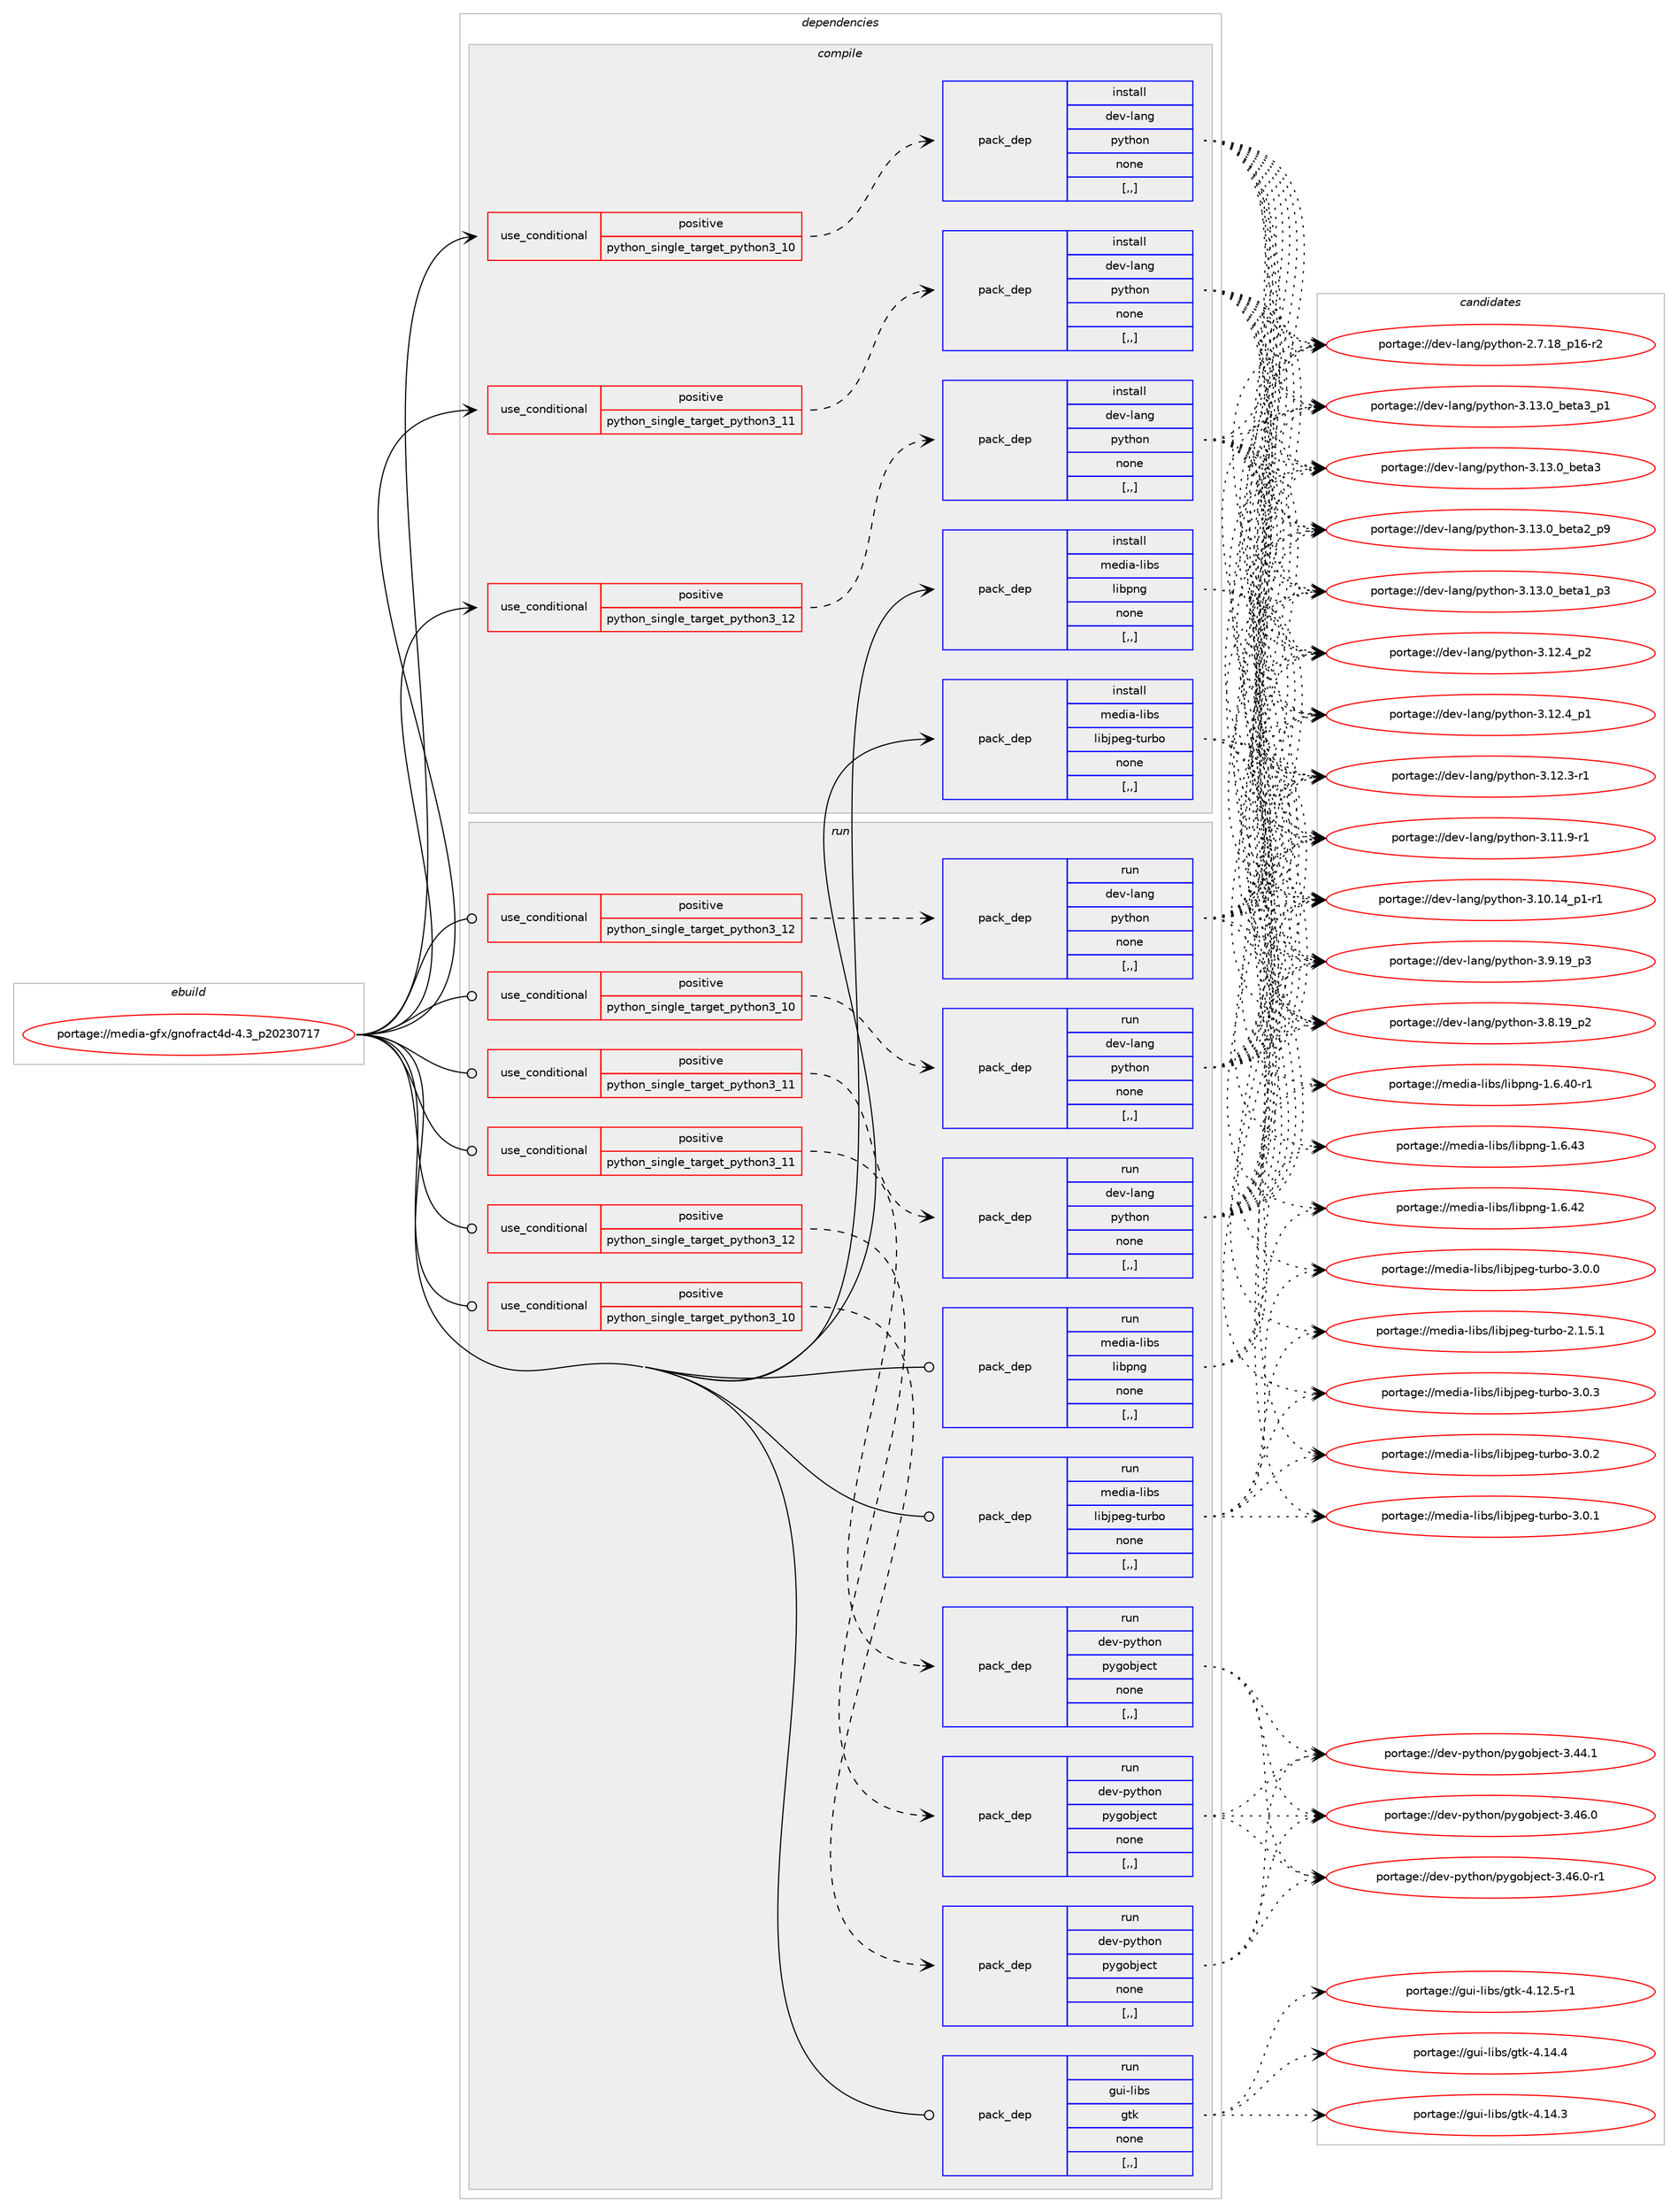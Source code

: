digraph prolog {

# *************
# Graph options
# *************

newrank=true;
concentrate=true;
compound=true;
graph [rankdir=LR,fontname=Helvetica,fontsize=10,ranksep=1.5];#, ranksep=2.5, nodesep=0.2];
edge  [arrowhead=vee];
node  [fontname=Helvetica,fontsize=10];

# **********
# The ebuild
# **********

subgraph cluster_leftcol {
color=gray;
label=<<i>ebuild</i>>;
id [label="portage://media-gfx/gnofract4d-4.3_p20230717", color=red, width=4, href="../media-gfx/gnofract4d-4.3_p20230717.svg"];
}

# ****************
# The dependencies
# ****************

subgraph cluster_midcol {
color=gray;
label=<<i>dependencies</i>>;
subgraph cluster_compile {
fillcolor="#eeeeee";
style=filled;
label=<<i>compile</i>>;
subgraph cond72618 {
dependency288372 [label=<<TABLE BORDER="0" CELLBORDER="1" CELLSPACING="0" CELLPADDING="4"><TR><TD ROWSPAN="3" CELLPADDING="10">use_conditional</TD></TR><TR><TD>positive</TD></TR><TR><TD>python_single_target_python3_10</TD></TR></TABLE>>, shape=none, color=red];
subgraph pack213399 {
dependency288373 [label=<<TABLE BORDER="0" CELLBORDER="1" CELLSPACING="0" CELLPADDING="4" WIDTH="220"><TR><TD ROWSPAN="6" CELLPADDING="30">pack_dep</TD></TR><TR><TD WIDTH="110">install</TD></TR><TR><TD>dev-lang</TD></TR><TR><TD>python</TD></TR><TR><TD>none</TD></TR><TR><TD>[,,]</TD></TR></TABLE>>, shape=none, color=blue];
}
dependency288372:e -> dependency288373:w [weight=20,style="dashed",arrowhead="vee"];
}
id:e -> dependency288372:w [weight=20,style="solid",arrowhead="vee"];
subgraph cond72619 {
dependency288374 [label=<<TABLE BORDER="0" CELLBORDER="1" CELLSPACING="0" CELLPADDING="4"><TR><TD ROWSPAN="3" CELLPADDING="10">use_conditional</TD></TR><TR><TD>positive</TD></TR><TR><TD>python_single_target_python3_11</TD></TR></TABLE>>, shape=none, color=red];
subgraph pack213400 {
dependency288375 [label=<<TABLE BORDER="0" CELLBORDER="1" CELLSPACING="0" CELLPADDING="4" WIDTH="220"><TR><TD ROWSPAN="6" CELLPADDING="30">pack_dep</TD></TR><TR><TD WIDTH="110">install</TD></TR><TR><TD>dev-lang</TD></TR><TR><TD>python</TD></TR><TR><TD>none</TD></TR><TR><TD>[,,]</TD></TR></TABLE>>, shape=none, color=blue];
}
dependency288374:e -> dependency288375:w [weight=20,style="dashed",arrowhead="vee"];
}
id:e -> dependency288374:w [weight=20,style="solid",arrowhead="vee"];
subgraph cond72620 {
dependency288376 [label=<<TABLE BORDER="0" CELLBORDER="1" CELLSPACING="0" CELLPADDING="4"><TR><TD ROWSPAN="3" CELLPADDING="10">use_conditional</TD></TR><TR><TD>positive</TD></TR><TR><TD>python_single_target_python3_12</TD></TR></TABLE>>, shape=none, color=red];
subgraph pack213401 {
dependency288377 [label=<<TABLE BORDER="0" CELLBORDER="1" CELLSPACING="0" CELLPADDING="4" WIDTH="220"><TR><TD ROWSPAN="6" CELLPADDING="30">pack_dep</TD></TR><TR><TD WIDTH="110">install</TD></TR><TR><TD>dev-lang</TD></TR><TR><TD>python</TD></TR><TR><TD>none</TD></TR><TR><TD>[,,]</TD></TR></TABLE>>, shape=none, color=blue];
}
dependency288376:e -> dependency288377:w [weight=20,style="dashed",arrowhead="vee"];
}
id:e -> dependency288376:w [weight=20,style="solid",arrowhead="vee"];
subgraph pack213402 {
dependency288378 [label=<<TABLE BORDER="0" CELLBORDER="1" CELLSPACING="0" CELLPADDING="4" WIDTH="220"><TR><TD ROWSPAN="6" CELLPADDING="30">pack_dep</TD></TR><TR><TD WIDTH="110">install</TD></TR><TR><TD>media-libs</TD></TR><TR><TD>libjpeg-turbo</TD></TR><TR><TD>none</TD></TR><TR><TD>[,,]</TD></TR></TABLE>>, shape=none, color=blue];
}
id:e -> dependency288378:w [weight=20,style="solid",arrowhead="vee"];
subgraph pack213403 {
dependency288379 [label=<<TABLE BORDER="0" CELLBORDER="1" CELLSPACING="0" CELLPADDING="4" WIDTH="220"><TR><TD ROWSPAN="6" CELLPADDING="30">pack_dep</TD></TR><TR><TD WIDTH="110">install</TD></TR><TR><TD>media-libs</TD></TR><TR><TD>libpng</TD></TR><TR><TD>none</TD></TR><TR><TD>[,,]</TD></TR></TABLE>>, shape=none, color=blue];
}
id:e -> dependency288379:w [weight=20,style="solid",arrowhead="vee"];
}
subgraph cluster_compileandrun {
fillcolor="#eeeeee";
style=filled;
label=<<i>compile and run</i>>;
}
subgraph cluster_run {
fillcolor="#eeeeee";
style=filled;
label=<<i>run</i>>;
subgraph cond72621 {
dependency288380 [label=<<TABLE BORDER="0" CELLBORDER="1" CELLSPACING="0" CELLPADDING="4"><TR><TD ROWSPAN="3" CELLPADDING="10">use_conditional</TD></TR><TR><TD>positive</TD></TR><TR><TD>python_single_target_python3_10</TD></TR></TABLE>>, shape=none, color=red];
subgraph pack213404 {
dependency288381 [label=<<TABLE BORDER="0" CELLBORDER="1" CELLSPACING="0" CELLPADDING="4" WIDTH="220"><TR><TD ROWSPAN="6" CELLPADDING="30">pack_dep</TD></TR><TR><TD WIDTH="110">run</TD></TR><TR><TD>dev-lang</TD></TR><TR><TD>python</TD></TR><TR><TD>none</TD></TR><TR><TD>[,,]</TD></TR></TABLE>>, shape=none, color=blue];
}
dependency288380:e -> dependency288381:w [weight=20,style="dashed",arrowhead="vee"];
}
id:e -> dependency288380:w [weight=20,style="solid",arrowhead="odot"];
subgraph cond72622 {
dependency288382 [label=<<TABLE BORDER="0" CELLBORDER="1" CELLSPACING="0" CELLPADDING="4"><TR><TD ROWSPAN="3" CELLPADDING="10">use_conditional</TD></TR><TR><TD>positive</TD></TR><TR><TD>python_single_target_python3_10</TD></TR></TABLE>>, shape=none, color=red];
subgraph pack213405 {
dependency288383 [label=<<TABLE BORDER="0" CELLBORDER="1" CELLSPACING="0" CELLPADDING="4" WIDTH="220"><TR><TD ROWSPAN="6" CELLPADDING="30">pack_dep</TD></TR><TR><TD WIDTH="110">run</TD></TR><TR><TD>dev-python</TD></TR><TR><TD>pygobject</TD></TR><TR><TD>none</TD></TR><TR><TD>[,,]</TD></TR></TABLE>>, shape=none, color=blue];
}
dependency288382:e -> dependency288383:w [weight=20,style="dashed",arrowhead="vee"];
}
id:e -> dependency288382:w [weight=20,style="solid",arrowhead="odot"];
subgraph cond72623 {
dependency288384 [label=<<TABLE BORDER="0" CELLBORDER="1" CELLSPACING="0" CELLPADDING="4"><TR><TD ROWSPAN="3" CELLPADDING="10">use_conditional</TD></TR><TR><TD>positive</TD></TR><TR><TD>python_single_target_python3_11</TD></TR></TABLE>>, shape=none, color=red];
subgraph pack213406 {
dependency288385 [label=<<TABLE BORDER="0" CELLBORDER="1" CELLSPACING="0" CELLPADDING="4" WIDTH="220"><TR><TD ROWSPAN="6" CELLPADDING="30">pack_dep</TD></TR><TR><TD WIDTH="110">run</TD></TR><TR><TD>dev-lang</TD></TR><TR><TD>python</TD></TR><TR><TD>none</TD></TR><TR><TD>[,,]</TD></TR></TABLE>>, shape=none, color=blue];
}
dependency288384:e -> dependency288385:w [weight=20,style="dashed",arrowhead="vee"];
}
id:e -> dependency288384:w [weight=20,style="solid",arrowhead="odot"];
subgraph cond72624 {
dependency288386 [label=<<TABLE BORDER="0" CELLBORDER="1" CELLSPACING="0" CELLPADDING="4"><TR><TD ROWSPAN="3" CELLPADDING="10">use_conditional</TD></TR><TR><TD>positive</TD></TR><TR><TD>python_single_target_python3_11</TD></TR></TABLE>>, shape=none, color=red];
subgraph pack213407 {
dependency288387 [label=<<TABLE BORDER="0" CELLBORDER="1" CELLSPACING="0" CELLPADDING="4" WIDTH="220"><TR><TD ROWSPAN="6" CELLPADDING="30">pack_dep</TD></TR><TR><TD WIDTH="110">run</TD></TR><TR><TD>dev-python</TD></TR><TR><TD>pygobject</TD></TR><TR><TD>none</TD></TR><TR><TD>[,,]</TD></TR></TABLE>>, shape=none, color=blue];
}
dependency288386:e -> dependency288387:w [weight=20,style="dashed",arrowhead="vee"];
}
id:e -> dependency288386:w [weight=20,style="solid",arrowhead="odot"];
subgraph cond72625 {
dependency288388 [label=<<TABLE BORDER="0" CELLBORDER="1" CELLSPACING="0" CELLPADDING="4"><TR><TD ROWSPAN="3" CELLPADDING="10">use_conditional</TD></TR><TR><TD>positive</TD></TR><TR><TD>python_single_target_python3_12</TD></TR></TABLE>>, shape=none, color=red];
subgraph pack213408 {
dependency288389 [label=<<TABLE BORDER="0" CELLBORDER="1" CELLSPACING="0" CELLPADDING="4" WIDTH="220"><TR><TD ROWSPAN="6" CELLPADDING="30">pack_dep</TD></TR><TR><TD WIDTH="110">run</TD></TR><TR><TD>dev-lang</TD></TR><TR><TD>python</TD></TR><TR><TD>none</TD></TR><TR><TD>[,,]</TD></TR></TABLE>>, shape=none, color=blue];
}
dependency288388:e -> dependency288389:w [weight=20,style="dashed",arrowhead="vee"];
}
id:e -> dependency288388:w [weight=20,style="solid",arrowhead="odot"];
subgraph cond72626 {
dependency288390 [label=<<TABLE BORDER="0" CELLBORDER="1" CELLSPACING="0" CELLPADDING="4"><TR><TD ROWSPAN="3" CELLPADDING="10">use_conditional</TD></TR><TR><TD>positive</TD></TR><TR><TD>python_single_target_python3_12</TD></TR></TABLE>>, shape=none, color=red];
subgraph pack213409 {
dependency288391 [label=<<TABLE BORDER="0" CELLBORDER="1" CELLSPACING="0" CELLPADDING="4" WIDTH="220"><TR><TD ROWSPAN="6" CELLPADDING="30">pack_dep</TD></TR><TR><TD WIDTH="110">run</TD></TR><TR><TD>dev-python</TD></TR><TR><TD>pygobject</TD></TR><TR><TD>none</TD></TR><TR><TD>[,,]</TD></TR></TABLE>>, shape=none, color=blue];
}
dependency288390:e -> dependency288391:w [weight=20,style="dashed",arrowhead="vee"];
}
id:e -> dependency288390:w [weight=20,style="solid",arrowhead="odot"];
subgraph pack213410 {
dependency288392 [label=<<TABLE BORDER="0" CELLBORDER="1" CELLSPACING="0" CELLPADDING="4" WIDTH="220"><TR><TD ROWSPAN="6" CELLPADDING="30">pack_dep</TD></TR><TR><TD WIDTH="110">run</TD></TR><TR><TD>gui-libs</TD></TR><TR><TD>gtk</TD></TR><TR><TD>none</TD></TR><TR><TD>[,,]</TD></TR></TABLE>>, shape=none, color=blue];
}
id:e -> dependency288392:w [weight=20,style="solid",arrowhead="odot"];
subgraph pack213411 {
dependency288393 [label=<<TABLE BORDER="0" CELLBORDER="1" CELLSPACING="0" CELLPADDING="4" WIDTH="220"><TR><TD ROWSPAN="6" CELLPADDING="30">pack_dep</TD></TR><TR><TD WIDTH="110">run</TD></TR><TR><TD>media-libs</TD></TR><TR><TD>libjpeg-turbo</TD></TR><TR><TD>none</TD></TR><TR><TD>[,,]</TD></TR></TABLE>>, shape=none, color=blue];
}
id:e -> dependency288393:w [weight=20,style="solid",arrowhead="odot"];
subgraph pack213412 {
dependency288394 [label=<<TABLE BORDER="0" CELLBORDER="1" CELLSPACING="0" CELLPADDING="4" WIDTH="220"><TR><TD ROWSPAN="6" CELLPADDING="30">pack_dep</TD></TR><TR><TD WIDTH="110">run</TD></TR><TR><TD>media-libs</TD></TR><TR><TD>libpng</TD></TR><TR><TD>none</TD></TR><TR><TD>[,,]</TD></TR></TABLE>>, shape=none, color=blue];
}
id:e -> dependency288394:w [weight=20,style="solid",arrowhead="odot"];
}
}

# **************
# The candidates
# **************

subgraph cluster_choices {
rank=same;
color=gray;
label=<<i>candidates</i>>;

subgraph choice213399 {
color=black;
nodesep=1;
choice10010111845108971101034711212111610411111045514649514648959810111697519511249 [label="portage://dev-lang/python-3.13.0_beta3_p1", color=red, width=4,href="../dev-lang/python-3.13.0_beta3_p1.svg"];
choice1001011184510897110103471121211161041111104551464951464895981011169751 [label="portage://dev-lang/python-3.13.0_beta3", color=red, width=4,href="../dev-lang/python-3.13.0_beta3.svg"];
choice10010111845108971101034711212111610411111045514649514648959810111697509511257 [label="portage://dev-lang/python-3.13.0_beta2_p9", color=red, width=4,href="../dev-lang/python-3.13.0_beta2_p9.svg"];
choice10010111845108971101034711212111610411111045514649514648959810111697499511251 [label="portage://dev-lang/python-3.13.0_beta1_p3", color=red, width=4,href="../dev-lang/python-3.13.0_beta1_p3.svg"];
choice100101118451089711010347112121116104111110455146495046529511250 [label="portage://dev-lang/python-3.12.4_p2", color=red, width=4,href="../dev-lang/python-3.12.4_p2.svg"];
choice100101118451089711010347112121116104111110455146495046529511249 [label="portage://dev-lang/python-3.12.4_p1", color=red, width=4,href="../dev-lang/python-3.12.4_p1.svg"];
choice100101118451089711010347112121116104111110455146495046514511449 [label="portage://dev-lang/python-3.12.3-r1", color=red, width=4,href="../dev-lang/python-3.12.3-r1.svg"];
choice100101118451089711010347112121116104111110455146494946574511449 [label="portage://dev-lang/python-3.11.9-r1", color=red, width=4,href="../dev-lang/python-3.11.9-r1.svg"];
choice100101118451089711010347112121116104111110455146494846495295112494511449 [label="portage://dev-lang/python-3.10.14_p1-r1", color=red, width=4,href="../dev-lang/python-3.10.14_p1-r1.svg"];
choice100101118451089711010347112121116104111110455146574649579511251 [label="portage://dev-lang/python-3.9.19_p3", color=red, width=4,href="../dev-lang/python-3.9.19_p3.svg"];
choice100101118451089711010347112121116104111110455146564649579511250 [label="portage://dev-lang/python-3.8.19_p2", color=red, width=4,href="../dev-lang/python-3.8.19_p2.svg"];
choice100101118451089711010347112121116104111110455046554649569511249544511450 [label="portage://dev-lang/python-2.7.18_p16-r2", color=red, width=4,href="../dev-lang/python-2.7.18_p16-r2.svg"];
dependency288373:e -> choice10010111845108971101034711212111610411111045514649514648959810111697519511249:w [style=dotted,weight="100"];
dependency288373:e -> choice1001011184510897110103471121211161041111104551464951464895981011169751:w [style=dotted,weight="100"];
dependency288373:e -> choice10010111845108971101034711212111610411111045514649514648959810111697509511257:w [style=dotted,weight="100"];
dependency288373:e -> choice10010111845108971101034711212111610411111045514649514648959810111697499511251:w [style=dotted,weight="100"];
dependency288373:e -> choice100101118451089711010347112121116104111110455146495046529511250:w [style=dotted,weight="100"];
dependency288373:e -> choice100101118451089711010347112121116104111110455146495046529511249:w [style=dotted,weight="100"];
dependency288373:e -> choice100101118451089711010347112121116104111110455146495046514511449:w [style=dotted,weight="100"];
dependency288373:e -> choice100101118451089711010347112121116104111110455146494946574511449:w [style=dotted,weight="100"];
dependency288373:e -> choice100101118451089711010347112121116104111110455146494846495295112494511449:w [style=dotted,weight="100"];
dependency288373:e -> choice100101118451089711010347112121116104111110455146574649579511251:w [style=dotted,weight="100"];
dependency288373:e -> choice100101118451089711010347112121116104111110455146564649579511250:w [style=dotted,weight="100"];
dependency288373:e -> choice100101118451089711010347112121116104111110455046554649569511249544511450:w [style=dotted,weight="100"];
}
subgraph choice213400 {
color=black;
nodesep=1;
choice10010111845108971101034711212111610411111045514649514648959810111697519511249 [label="portage://dev-lang/python-3.13.0_beta3_p1", color=red, width=4,href="../dev-lang/python-3.13.0_beta3_p1.svg"];
choice1001011184510897110103471121211161041111104551464951464895981011169751 [label="portage://dev-lang/python-3.13.0_beta3", color=red, width=4,href="../dev-lang/python-3.13.0_beta3.svg"];
choice10010111845108971101034711212111610411111045514649514648959810111697509511257 [label="portage://dev-lang/python-3.13.0_beta2_p9", color=red, width=4,href="../dev-lang/python-3.13.0_beta2_p9.svg"];
choice10010111845108971101034711212111610411111045514649514648959810111697499511251 [label="portage://dev-lang/python-3.13.0_beta1_p3", color=red, width=4,href="../dev-lang/python-3.13.0_beta1_p3.svg"];
choice100101118451089711010347112121116104111110455146495046529511250 [label="portage://dev-lang/python-3.12.4_p2", color=red, width=4,href="../dev-lang/python-3.12.4_p2.svg"];
choice100101118451089711010347112121116104111110455146495046529511249 [label="portage://dev-lang/python-3.12.4_p1", color=red, width=4,href="../dev-lang/python-3.12.4_p1.svg"];
choice100101118451089711010347112121116104111110455146495046514511449 [label="portage://dev-lang/python-3.12.3-r1", color=red, width=4,href="../dev-lang/python-3.12.3-r1.svg"];
choice100101118451089711010347112121116104111110455146494946574511449 [label="portage://dev-lang/python-3.11.9-r1", color=red, width=4,href="../dev-lang/python-3.11.9-r1.svg"];
choice100101118451089711010347112121116104111110455146494846495295112494511449 [label="portage://dev-lang/python-3.10.14_p1-r1", color=red, width=4,href="../dev-lang/python-3.10.14_p1-r1.svg"];
choice100101118451089711010347112121116104111110455146574649579511251 [label="portage://dev-lang/python-3.9.19_p3", color=red, width=4,href="../dev-lang/python-3.9.19_p3.svg"];
choice100101118451089711010347112121116104111110455146564649579511250 [label="portage://dev-lang/python-3.8.19_p2", color=red, width=4,href="../dev-lang/python-3.8.19_p2.svg"];
choice100101118451089711010347112121116104111110455046554649569511249544511450 [label="portage://dev-lang/python-2.7.18_p16-r2", color=red, width=4,href="../dev-lang/python-2.7.18_p16-r2.svg"];
dependency288375:e -> choice10010111845108971101034711212111610411111045514649514648959810111697519511249:w [style=dotted,weight="100"];
dependency288375:e -> choice1001011184510897110103471121211161041111104551464951464895981011169751:w [style=dotted,weight="100"];
dependency288375:e -> choice10010111845108971101034711212111610411111045514649514648959810111697509511257:w [style=dotted,weight="100"];
dependency288375:e -> choice10010111845108971101034711212111610411111045514649514648959810111697499511251:w [style=dotted,weight="100"];
dependency288375:e -> choice100101118451089711010347112121116104111110455146495046529511250:w [style=dotted,weight="100"];
dependency288375:e -> choice100101118451089711010347112121116104111110455146495046529511249:w [style=dotted,weight="100"];
dependency288375:e -> choice100101118451089711010347112121116104111110455146495046514511449:w [style=dotted,weight="100"];
dependency288375:e -> choice100101118451089711010347112121116104111110455146494946574511449:w [style=dotted,weight="100"];
dependency288375:e -> choice100101118451089711010347112121116104111110455146494846495295112494511449:w [style=dotted,weight="100"];
dependency288375:e -> choice100101118451089711010347112121116104111110455146574649579511251:w [style=dotted,weight="100"];
dependency288375:e -> choice100101118451089711010347112121116104111110455146564649579511250:w [style=dotted,weight="100"];
dependency288375:e -> choice100101118451089711010347112121116104111110455046554649569511249544511450:w [style=dotted,weight="100"];
}
subgraph choice213401 {
color=black;
nodesep=1;
choice10010111845108971101034711212111610411111045514649514648959810111697519511249 [label="portage://dev-lang/python-3.13.0_beta3_p1", color=red, width=4,href="../dev-lang/python-3.13.0_beta3_p1.svg"];
choice1001011184510897110103471121211161041111104551464951464895981011169751 [label="portage://dev-lang/python-3.13.0_beta3", color=red, width=4,href="../dev-lang/python-3.13.0_beta3.svg"];
choice10010111845108971101034711212111610411111045514649514648959810111697509511257 [label="portage://dev-lang/python-3.13.0_beta2_p9", color=red, width=4,href="../dev-lang/python-3.13.0_beta2_p9.svg"];
choice10010111845108971101034711212111610411111045514649514648959810111697499511251 [label="portage://dev-lang/python-3.13.0_beta1_p3", color=red, width=4,href="../dev-lang/python-3.13.0_beta1_p3.svg"];
choice100101118451089711010347112121116104111110455146495046529511250 [label="portage://dev-lang/python-3.12.4_p2", color=red, width=4,href="../dev-lang/python-3.12.4_p2.svg"];
choice100101118451089711010347112121116104111110455146495046529511249 [label="portage://dev-lang/python-3.12.4_p1", color=red, width=4,href="../dev-lang/python-3.12.4_p1.svg"];
choice100101118451089711010347112121116104111110455146495046514511449 [label="portage://dev-lang/python-3.12.3-r1", color=red, width=4,href="../dev-lang/python-3.12.3-r1.svg"];
choice100101118451089711010347112121116104111110455146494946574511449 [label="portage://dev-lang/python-3.11.9-r1", color=red, width=4,href="../dev-lang/python-3.11.9-r1.svg"];
choice100101118451089711010347112121116104111110455146494846495295112494511449 [label="portage://dev-lang/python-3.10.14_p1-r1", color=red, width=4,href="../dev-lang/python-3.10.14_p1-r1.svg"];
choice100101118451089711010347112121116104111110455146574649579511251 [label="portage://dev-lang/python-3.9.19_p3", color=red, width=4,href="../dev-lang/python-3.9.19_p3.svg"];
choice100101118451089711010347112121116104111110455146564649579511250 [label="portage://dev-lang/python-3.8.19_p2", color=red, width=4,href="../dev-lang/python-3.8.19_p2.svg"];
choice100101118451089711010347112121116104111110455046554649569511249544511450 [label="portage://dev-lang/python-2.7.18_p16-r2", color=red, width=4,href="../dev-lang/python-2.7.18_p16-r2.svg"];
dependency288377:e -> choice10010111845108971101034711212111610411111045514649514648959810111697519511249:w [style=dotted,weight="100"];
dependency288377:e -> choice1001011184510897110103471121211161041111104551464951464895981011169751:w [style=dotted,weight="100"];
dependency288377:e -> choice10010111845108971101034711212111610411111045514649514648959810111697509511257:w [style=dotted,weight="100"];
dependency288377:e -> choice10010111845108971101034711212111610411111045514649514648959810111697499511251:w [style=dotted,weight="100"];
dependency288377:e -> choice100101118451089711010347112121116104111110455146495046529511250:w [style=dotted,weight="100"];
dependency288377:e -> choice100101118451089711010347112121116104111110455146495046529511249:w [style=dotted,weight="100"];
dependency288377:e -> choice100101118451089711010347112121116104111110455146495046514511449:w [style=dotted,weight="100"];
dependency288377:e -> choice100101118451089711010347112121116104111110455146494946574511449:w [style=dotted,weight="100"];
dependency288377:e -> choice100101118451089711010347112121116104111110455146494846495295112494511449:w [style=dotted,weight="100"];
dependency288377:e -> choice100101118451089711010347112121116104111110455146574649579511251:w [style=dotted,weight="100"];
dependency288377:e -> choice100101118451089711010347112121116104111110455146564649579511250:w [style=dotted,weight="100"];
dependency288377:e -> choice100101118451089711010347112121116104111110455046554649569511249544511450:w [style=dotted,weight="100"];
}
subgraph choice213402 {
color=black;
nodesep=1;
choice10910110010597451081059811547108105981061121011034511611711498111455146484651 [label="portage://media-libs/libjpeg-turbo-3.0.3", color=red, width=4,href="../media-libs/libjpeg-turbo-3.0.3.svg"];
choice10910110010597451081059811547108105981061121011034511611711498111455146484650 [label="portage://media-libs/libjpeg-turbo-3.0.2", color=red, width=4,href="../media-libs/libjpeg-turbo-3.0.2.svg"];
choice10910110010597451081059811547108105981061121011034511611711498111455146484649 [label="portage://media-libs/libjpeg-turbo-3.0.1", color=red, width=4,href="../media-libs/libjpeg-turbo-3.0.1.svg"];
choice10910110010597451081059811547108105981061121011034511611711498111455146484648 [label="portage://media-libs/libjpeg-turbo-3.0.0", color=red, width=4,href="../media-libs/libjpeg-turbo-3.0.0.svg"];
choice109101100105974510810598115471081059810611210110345116117114981114550464946534649 [label="portage://media-libs/libjpeg-turbo-2.1.5.1", color=red, width=4,href="../media-libs/libjpeg-turbo-2.1.5.1.svg"];
dependency288378:e -> choice10910110010597451081059811547108105981061121011034511611711498111455146484651:w [style=dotted,weight="100"];
dependency288378:e -> choice10910110010597451081059811547108105981061121011034511611711498111455146484650:w [style=dotted,weight="100"];
dependency288378:e -> choice10910110010597451081059811547108105981061121011034511611711498111455146484649:w [style=dotted,weight="100"];
dependency288378:e -> choice10910110010597451081059811547108105981061121011034511611711498111455146484648:w [style=dotted,weight="100"];
dependency288378:e -> choice109101100105974510810598115471081059810611210110345116117114981114550464946534649:w [style=dotted,weight="100"];
}
subgraph choice213403 {
color=black;
nodesep=1;
choice109101100105974510810598115471081059811211010345494654465251 [label="portage://media-libs/libpng-1.6.43", color=red, width=4,href="../media-libs/libpng-1.6.43.svg"];
choice109101100105974510810598115471081059811211010345494654465250 [label="portage://media-libs/libpng-1.6.42", color=red, width=4,href="../media-libs/libpng-1.6.42.svg"];
choice1091011001059745108105981154710810598112110103454946544652484511449 [label="portage://media-libs/libpng-1.6.40-r1", color=red, width=4,href="../media-libs/libpng-1.6.40-r1.svg"];
dependency288379:e -> choice109101100105974510810598115471081059811211010345494654465251:w [style=dotted,weight="100"];
dependency288379:e -> choice109101100105974510810598115471081059811211010345494654465250:w [style=dotted,weight="100"];
dependency288379:e -> choice1091011001059745108105981154710810598112110103454946544652484511449:w [style=dotted,weight="100"];
}
subgraph choice213404 {
color=black;
nodesep=1;
choice10010111845108971101034711212111610411111045514649514648959810111697519511249 [label="portage://dev-lang/python-3.13.0_beta3_p1", color=red, width=4,href="../dev-lang/python-3.13.0_beta3_p1.svg"];
choice1001011184510897110103471121211161041111104551464951464895981011169751 [label="portage://dev-lang/python-3.13.0_beta3", color=red, width=4,href="../dev-lang/python-3.13.0_beta3.svg"];
choice10010111845108971101034711212111610411111045514649514648959810111697509511257 [label="portage://dev-lang/python-3.13.0_beta2_p9", color=red, width=4,href="../dev-lang/python-3.13.0_beta2_p9.svg"];
choice10010111845108971101034711212111610411111045514649514648959810111697499511251 [label="portage://dev-lang/python-3.13.0_beta1_p3", color=red, width=4,href="../dev-lang/python-3.13.0_beta1_p3.svg"];
choice100101118451089711010347112121116104111110455146495046529511250 [label="portage://dev-lang/python-3.12.4_p2", color=red, width=4,href="../dev-lang/python-3.12.4_p2.svg"];
choice100101118451089711010347112121116104111110455146495046529511249 [label="portage://dev-lang/python-3.12.4_p1", color=red, width=4,href="../dev-lang/python-3.12.4_p1.svg"];
choice100101118451089711010347112121116104111110455146495046514511449 [label="portage://dev-lang/python-3.12.3-r1", color=red, width=4,href="../dev-lang/python-3.12.3-r1.svg"];
choice100101118451089711010347112121116104111110455146494946574511449 [label="portage://dev-lang/python-3.11.9-r1", color=red, width=4,href="../dev-lang/python-3.11.9-r1.svg"];
choice100101118451089711010347112121116104111110455146494846495295112494511449 [label="portage://dev-lang/python-3.10.14_p1-r1", color=red, width=4,href="../dev-lang/python-3.10.14_p1-r1.svg"];
choice100101118451089711010347112121116104111110455146574649579511251 [label="portage://dev-lang/python-3.9.19_p3", color=red, width=4,href="../dev-lang/python-3.9.19_p3.svg"];
choice100101118451089711010347112121116104111110455146564649579511250 [label="portage://dev-lang/python-3.8.19_p2", color=red, width=4,href="../dev-lang/python-3.8.19_p2.svg"];
choice100101118451089711010347112121116104111110455046554649569511249544511450 [label="portage://dev-lang/python-2.7.18_p16-r2", color=red, width=4,href="../dev-lang/python-2.7.18_p16-r2.svg"];
dependency288381:e -> choice10010111845108971101034711212111610411111045514649514648959810111697519511249:w [style=dotted,weight="100"];
dependency288381:e -> choice1001011184510897110103471121211161041111104551464951464895981011169751:w [style=dotted,weight="100"];
dependency288381:e -> choice10010111845108971101034711212111610411111045514649514648959810111697509511257:w [style=dotted,weight="100"];
dependency288381:e -> choice10010111845108971101034711212111610411111045514649514648959810111697499511251:w [style=dotted,weight="100"];
dependency288381:e -> choice100101118451089711010347112121116104111110455146495046529511250:w [style=dotted,weight="100"];
dependency288381:e -> choice100101118451089711010347112121116104111110455146495046529511249:w [style=dotted,weight="100"];
dependency288381:e -> choice100101118451089711010347112121116104111110455146495046514511449:w [style=dotted,weight="100"];
dependency288381:e -> choice100101118451089711010347112121116104111110455146494946574511449:w [style=dotted,weight="100"];
dependency288381:e -> choice100101118451089711010347112121116104111110455146494846495295112494511449:w [style=dotted,weight="100"];
dependency288381:e -> choice100101118451089711010347112121116104111110455146574649579511251:w [style=dotted,weight="100"];
dependency288381:e -> choice100101118451089711010347112121116104111110455146564649579511250:w [style=dotted,weight="100"];
dependency288381:e -> choice100101118451089711010347112121116104111110455046554649569511249544511450:w [style=dotted,weight="100"];
}
subgraph choice213405 {
color=black;
nodesep=1;
choice10010111845112121116104111110471121211031119810610199116455146525446484511449 [label="portage://dev-python/pygobject-3.46.0-r1", color=red, width=4,href="../dev-python/pygobject-3.46.0-r1.svg"];
choice1001011184511212111610411111047112121103111981061019911645514652544648 [label="portage://dev-python/pygobject-3.46.0", color=red, width=4,href="../dev-python/pygobject-3.46.0.svg"];
choice1001011184511212111610411111047112121103111981061019911645514652524649 [label="portage://dev-python/pygobject-3.44.1", color=red, width=4,href="../dev-python/pygobject-3.44.1.svg"];
dependency288383:e -> choice10010111845112121116104111110471121211031119810610199116455146525446484511449:w [style=dotted,weight="100"];
dependency288383:e -> choice1001011184511212111610411111047112121103111981061019911645514652544648:w [style=dotted,weight="100"];
dependency288383:e -> choice1001011184511212111610411111047112121103111981061019911645514652524649:w [style=dotted,weight="100"];
}
subgraph choice213406 {
color=black;
nodesep=1;
choice10010111845108971101034711212111610411111045514649514648959810111697519511249 [label="portage://dev-lang/python-3.13.0_beta3_p1", color=red, width=4,href="../dev-lang/python-3.13.0_beta3_p1.svg"];
choice1001011184510897110103471121211161041111104551464951464895981011169751 [label="portage://dev-lang/python-3.13.0_beta3", color=red, width=4,href="../dev-lang/python-3.13.0_beta3.svg"];
choice10010111845108971101034711212111610411111045514649514648959810111697509511257 [label="portage://dev-lang/python-3.13.0_beta2_p9", color=red, width=4,href="../dev-lang/python-3.13.0_beta2_p9.svg"];
choice10010111845108971101034711212111610411111045514649514648959810111697499511251 [label="portage://dev-lang/python-3.13.0_beta1_p3", color=red, width=4,href="../dev-lang/python-3.13.0_beta1_p3.svg"];
choice100101118451089711010347112121116104111110455146495046529511250 [label="portage://dev-lang/python-3.12.4_p2", color=red, width=4,href="../dev-lang/python-3.12.4_p2.svg"];
choice100101118451089711010347112121116104111110455146495046529511249 [label="portage://dev-lang/python-3.12.4_p1", color=red, width=4,href="../dev-lang/python-3.12.4_p1.svg"];
choice100101118451089711010347112121116104111110455146495046514511449 [label="portage://dev-lang/python-3.12.3-r1", color=red, width=4,href="../dev-lang/python-3.12.3-r1.svg"];
choice100101118451089711010347112121116104111110455146494946574511449 [label="portage://dev-lang/python-3.11.9-r1", color=red, width=4,href="../dev-lang/python-3.11.9-r1.svg"];
choice100101118451089711010347112121116104111110455146494846495295112494511449 [label="portage://dev-lang/python-3.10.14_p1-r1", color=red, width=4,href="../dev-lang/python-3.10.14_p1-r1.svg"];
choice100101118451089711010347112121116104111110455146574649579511251 [label="portage://dev-lang/python-3.9.19_p3", color=red, width=4,href="../dev-lang/python-3.9.19_p3.svg"];
choice100101118451089711010347112121116104111110455146564649579511250 [label="portage://dev-lang/python-3.8.19_p2", color=red, width=4,href="../dev-lang/python-3.8.19_p2.svg"];
choice100101118451089711010347112121116104111110455046554649569511249544511450 [label="portage://dev-lang/python-2.7.18_p16-r2", color=red, width=4,href="../dev-lang/python-2.7.18_p16-r2.svg"];
dependency288385:e -> choice10010111845108971101034711212111610411111045514649514648959810111697519511249:w [style=dotted,weight="100"];
dependency288385:e -> choice1001011184510897110103471121211161041111104551464951464895981011169751:w [style=dotted,weight="100"];
dependency288385:e -> choice10010111845108971101034711212111610411111045514649514648959810111697509511257:w [style=dotted,weight="100"];
dependency288385:e -> choice10010111845108971101034711212111610411111045514649514648959810111697499511251:w [style=dotted,weight="100"];
dependency288385:e -> choice100101118451089711010347112121116104111110455146495046529511250:w [style=dotted,weight="100"];
dependency288385:e -> choice100101118451089711010347112121116104111110455146495046529511249:w [style=dotted,weight="100"];
dependency288385:e -> choice100101118451089711010347112121116104111110455146495046514511449:w [style=dotted,weight="100"];
dependency288385:e -> choice100101118451089711010347112121116104111110455146494946574511449:w [style=dotted,weight="100"];
dependency288385:e -> choice100101118451089711010347112121116104111110455146494846495295112494511449:w [style=dotted,weight="100"];
dependency288385:e -> choice100101118451089711010347112121116104111110455146574649579511251:w [style=dotted,weight="100"];
dependency288385:e -> choice100101118451089711010347112121116104111110455146564649579511250:w [style=dotted,weight="100"];
dependency288385:e -> choice100101118451089711010347112121116104111110455046554649569511249544511450:w [style=dotted,weight="100"];
}
subgraph choice213407 {
color=black;
nodesep=1;
choice10010111845112121116104111110471121211031119810610199116455146525446484511449 [label="portage://dev-python/pygobject-3.46.0-r1", color=red, width=4,href="../dev-python/pygobject-3.46.0-r1.svg"];
choice1001011184511212111610411111047112121103111981061019911645514652544648 [label="portage://dev-python/pygobject-3.46.0", color=red, width=4,href="../dev-python/pygobject-3.46.0.svg"];
choice1001011184511212111610411111047112121103111981061019911645514652524649 [label="portage://dev-python/pygobject-3.44.1", color=red, width=4,href="../dev-python/pygobject-3.44.1.svg"];
dependency288387:e -> choice10010111845112121116104111110471121211031119810610199116455146525446484511449:w [style=dotted,weight="100"];
dependency288387:e -> choice1001011184511212111610411111047112121103111981061019911645514652544648:w [style=dotted,weight="100"];
dependency288387:e -> choice1001011184511212111610411111047112121103111981061019911645514652524649:w [style=dotted,weight="100"];
}
subgraph choice213408 {
color=black;
nodesep=1;
choice10010111845108971101034711212111610411111045514649514648959810111697519511249 [label="portage://dev-lang/python-3.13.0_beta3_p1", color=red, width=4,href="../dev-lang/python-3.13.0_beta3_p1.svg"];
choice1001011184510897110103471121211161041111104551464951464895981011169751 [label="portage://dev-lang/python-3.13.0_beta3", color=red, width=4,href="../dev-lang/python-3.13.0_beta3.svg"];
choice10010111845108971101034711212111610411111045514649514648959810111697509511257 [label="portage://dev-lang/python-3.13.0_beta2_p9", color=red, width=4,href="../dev-lang/python-3.13.0_beta2_p9.svg"];
choice10010111845108971101034711212111610411111045514649514648959810111697499511251 [label="portage://dev-lang/python-3.13.0_beta1_p3", color=red, width=4,href="../dev-lang/python-3.13.0_beta1_p3.svg"];
choice100101118451089711010347112121116104111110455146495046529511250 [label="portage://dev-lang/python-3.12.4_p2", color=red, width=4,href="../dev-lang/python-3.12.4_p2.svg"];
choice100101118451089711010347112121116104111110455146495046529511249 [label="portage://dev-lang/python-3.12.4_p1", color=red, width=4,href="../dev-lang/python-3.12.4_p1.svg"];
choice100101118451089711010347112121116104111110455146495046514511449 [label="portage://dev-lang/python-3.12.3-r1", color=red, width=4,href="../dev-lang/python-3.12.3-r1.svg"];
choice100101118451089711010347112121116104111110455146494946574511449 [label="portage://dev-lang/python-3.11.9-r1", color=red, width=4,href="../dev-lang/python-3.11.9-r1.svg"];
choice100101118451089711010347112121116104111110455146494846495295112494511449 [label="portage://dev-lang/python-3.10.14_p1-r1", color=red, width=4,href="../dev-lang/python-3.10.14_p1-r1.svg"];
choice100101118451089711010347112121116104111110455146574649579511251 [label="portage://dev-lang/python-3.9.19_p3", color=red, width=4,href="../dev-lang/python-3.9.19_p3.svg"];
choice100101118451089711010347112121116104111110455146564649579511250 [label="portage://dev-lang/python-3.8.19_p2", color=red, width=4,href="../dev-lang/python-3.8.19_p2.svg"];
choice100101118451089711010347112121116104111110455046554649569511249544511450 [label="portage://dev-lang/python-2.7.18_p16-r2", color=red, width=4,href="../dev-lang/python-2.7.18_p16-r2.svg"];
dependency288389:e -> choice10010111845108971101034711212111610411111045514649514648959810111697519511249:w [style=dotted,weight="100"];
dependency288389:e -> choice1001011184510897110103471121211161041111104551464951464895981011169751:w [style=dotted,weight="100"];
dependency288389:e -> choice10010111845108971101034711212111610411111045514649514648959810111697509511257:w [style=dotted,weight="100"];
dependency288389:e -> choice10010111845108971101034711212111610411111045514649514648959810111697499511251:w [style=dotted,weight="100"];
dependency288389:e -> choice100101118451089711010347112121116104111110455146495046529511250:w [style=dotted,weight="100"];
dependency288389:e -> choice100101118451089711010347112121116104111110455146495046529511249:w [style=dotted,weight="100"];
dependency288389:e -> choice100101118451089711010347112121116104111110455146495046514511449:w [style=dotted,weight="100"];
dependency288389:e -> choice100101118451089711010347112121116104111110455146494946574511449:w [style=dotted,weight="100"];
dependency288389:e -> choice100101118451089711010347112121116104111110455146494846495295112494511449:w [style=dotted,weight="100"];
dependency288389:e -> choice100101118451089711010347112121116104111110455146574649579511251:w [style=dotted,weight="100"];
dependency288389:e -> choice100101118451089711010347112121116104111110455146564649579511250:w [style=dotted,weight="100"];
dependency288389:e -> choice100101118451089711010347112121116104111110455046554649569511249544511450:w [style=dotted,weight="100"];
}
subgraph choice213409 {
color=black;
nodesep=1;
choice10010111845112121116104111110471121211031119810610199116455146525446484511449 [label="portage://dev-python/pygobject-3.46.0-r1", color=red, width=4,href="../dev-python/pygobject-3.46.0-r1.svg"];
choice1001011184511212111610411111047112121103111981061019911645514652544648 [label="portage://dev-python/pygobject-3.46.0", color=red, width=4,href="../dev-python/pygobject-3.46.0.svg"];
choice1001011184511212111610411111047112121103111981061019911645514652524649 [label="portage://dev-python/pygobject-3.44.1", color=red, width=4,href="../dev-python/pygobject-3.44.1.svg"];
dependency288391:e -> choice10010111845112121116104111110471121211031119810610199116455146525446484511449:w [style=dotted,weight="100"];
dependency288391:e -> choice1001011184511212111610411111047112121103111981061019911645514652544648:w [style=dotted,weight="100"];
dependency288391:e -> choice1001011184511212111610411111047112121103111981061019911645514652524649:w [style=dotted,weight="100"];
}
subgraph choice213410 {
color=black;
nodesep=1;
choice10311710545108105981154710311610745524649524652 [label="portage://gui-libs/gtk-4.14.4", color=red, width=4,href="../gui-libs/gtk-4.14.4.svg"];
choice10311710545108105981154710311610745524649524651 [label="portage://gui-libs/gtk-4.14.3", color=red, width=4,href="../gui-libs/gtk-4.14.3.svg"];
choice103117105451081059811547103116107455246495046534511449 [label="portage://gui-libs/gtk-4.12.5-r1", color=red, width=4,href="../gui-libs/gtk-4.12.5-r1.svg"];
dependency288392:e -> choice10311710545108105981154710311610745524649524652:w [style=dotted,weight="100"];
dependency288392:e -> choice10311710545108105981154710311610745524649524651:w [style=dotted,weight="100"];
dependency288392:e -> choice103117105451081059811547103116107455246495046534511449:w [style=dotted,weight="100"];
}
subgraph choice213411 {
color=black;
nodesep=1;
choice10910110010597451081059811547108105981061121011034511611711498111455146484651 [label="portage://media-libs/libjpeg-turbo-3.0.3", color=red, width=4,href="../media-libs/libjpeg-turbo-3.0.3.svg"];
choice10910110010597451081059811547108105981061121011034511611711498111455146484650 [label="portage://media-libs/libjpeg-turbo-3.0.2", color=red, width=4,href="../media-libs/libjpeg-turbo-3.0.2.svg"];
choice10910110010597451081059811547108105981061121011034511611711498111455146484649 [label="portage://media-libs/libjpeg-turbo-3.0.1", color=red, width=4,href="../media-libs/libjpeg-turbo-3.0.1.svg"];
choice10910110010597451081059811547108105981061121011034511611711498111455146484648 [label="portage://media-libs/libjpeg-turbo-3.0.0", color=red, width=4,href="../media-libs/libjpeg-turbo-3.0.0.svg"];
choice109101100105974510810598115471081059810611210110345116117114981114550464946534649 [label="portage://media-libs/libjpeg-turbo-2.1.5.1", color=red, width=4,href="../media-libs/libjpeg-turbo-2.1.5.1.svg"];
dependency288393:e -> choice10910110010597451081059811547108105981061121011034511611711498111455146484651:w [style=dotted,weight="100"];
dependency288393:e -> choice10910110010597451081059811547108105981061121011034511611711498111455146484650:w [style=dotted,weight="100"];
dependency288393:e -> choice10910110010597451081059811547108105981061121011034511611711498111455146484649:w [style=dotted,weight="100"];
dependency288393:e -> choice10910110010597451081059811547108105981061121011034511611711498111455146484648:w [style=dotted,weight="100"];
dependency288393:e -> choice109101100105974510810598115471081059810611210110345116117114981114550464946534649:w [style=dotted,weight="100"];
}
subgraph choice213412 {
color=black;
nodesep=1;
choice109101100105974510810598115471081059811211010345494654465251 [label="portage://media-libs/libpng-1.6.43", color=red, width=4,href="../media-libs/libpng-1.6.43.svg"];
choice109101100105974510810598115471081059811211010345494654465250 [label="portage://media-libs/libpng-1.6.42", color=red, width=4,href="../media-libs/libpng-1.6.42.svg"];
choice1091011001059745108105981154710810598112110103454946544652484511449 [label="portage://media-libs/libpng-1.6.40-r1", color=red, width=4,href="../media-libs/libpng-1.6.40-r1.svg"];
dependency288394:e -> choice109101100105974510810598115471081059811211010345494654465251:w [style=dotted,weight="100"];
dependency288394:e -> choice109101100105974510810598115471081059811211010345494654465250:w [style=dotted,weight="100"];
dependency288394:e -> choice1091011001059745108105981154710810598112110103454946544652484511449:w [style=dotted,weight="100"];
}
}

}
